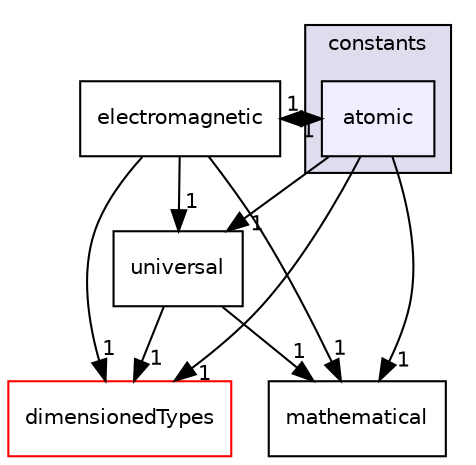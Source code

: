 digraph "src/OpenFOAM/global/constants/atomic" {
  bgcolor=transparent;
  compound=true
  node [ fontsize="10", fontname="Helvetica"];
  edge [ labelfontsize="10", labelfontname="Helvetica"];
  subgraph clusterdir_b19db2d11b7f3a11ba09bd713d4f9fa8 {
    graph [ bgcolor="#ddddee", pencolor="black", label="constants" fontname="Helvetica", fontsize="10", URL="dir_b19db2d11b7f3a11ba09bd713d4f9fa8.html"]
  dir_056b19ab93c1267082645537e7cfa88a [shape=box, label="atomic", style="filled", fillcolor="#eeeeff", pencolor="black", URL="dir_056b19ab93c1267082645537e7cfa88a.html"];
  }
  dir_10c741ae21e00d19e4dfea4291468fca [shape=box label="electromagnetic" URL="dir_10c741ae21e00d19e4dfea4291468fca.html"];
  dir_d4979fdf35c07e0caec68718d229a4b4 [shape=box label="dimensionedTypes" color="red" URL="dir_d4979fdf35c07e0caec68718d229a4b4.html"];
  dir_f2c9a2d2c9f9a7a5c230d027402c3ec0 [shape=box label="mathematical" URL="dir_f2c9a2d2c9f9a7a5c230d027402c3ec0.html"];
  dir_c581f5c44961edd96541b1df8ea36dac [shape=box label="universal" URL="dir_c581f5c44961edd96541b1df8ea36dac.html"];
  dir_10c741ae21e00d19e4dfea4291468fca->dir_d4979fdf35c07e0caec68718d229a4b4 [headlabel="1", labeldistance=1.5 headhref="dir_002094_002005.html"];
  dir_10c741ae21e00d19e4dfea4291468fca->dir_056b19ab93c1267082645537e7cfa88a [headlabel="1", labeldistance=1.5 headhref="dir_002094_002093.html"];
  dir_10c741ae21e00d19e4dfea4291468fca->dir_f2c9a2d2c9f9a7a5c230d027402c3ec0 [headlabel="1", labeldistance=1.5 headhref="dir_002094_002096.html"];
  dir_10c741ae21e00d19e4dfea4291468fca->dir_c581f5c44961edd96541b1df8ea36dac [headlabel="1", labeldistance=1.5 headhref="dir_002094_002099.html"];
  dir_056b19ab93c1267082645537e7cfa88a->dir_10c741ae21e00d19e4dfea4291468fca [headlabel="1", labeldistance=1.5 headhref="dir_002093_002094.html"];
  dir_056b19ab93c1267082645537e7cfa88a->dir_d4979fdf35c07e0caec68718d229a4b4 [headlabel="1", labeldistance=1.5 headhref="dir_002093_002005.html"];
  dir_056b19ab93c1267082645537e7cfa88a->dir_f2c9a2d2c9f9a7a5c230d027402c3ec0 [headlabel="1", labeldistance=1.5 headhref="dir_002093_002096.html"];
  dir_056b19ab93c1267082645537e7cfa88a->dir_c581f5c44961edd96541b1df8ea36dac [headlabel="1", labeldistance=1.5 headhref="dir_002093_002099.html"];
  dir_c581f5c44961edd96541b1df8ea36dac->dir_d4979fdf35c07e0caec68718d229a4b4 [headlabel="1", labeldistance=1.5 headhref="dir_002099_002005.html"];
  dir_c581f5c44961edd96541b1df8ea36dac->dir_f2c9a2d2c9f9a7a5c230d027402c3ec0 [headlabel="1", labeldistance=1.5 headhref="dir_002099_002096.html"];
}

